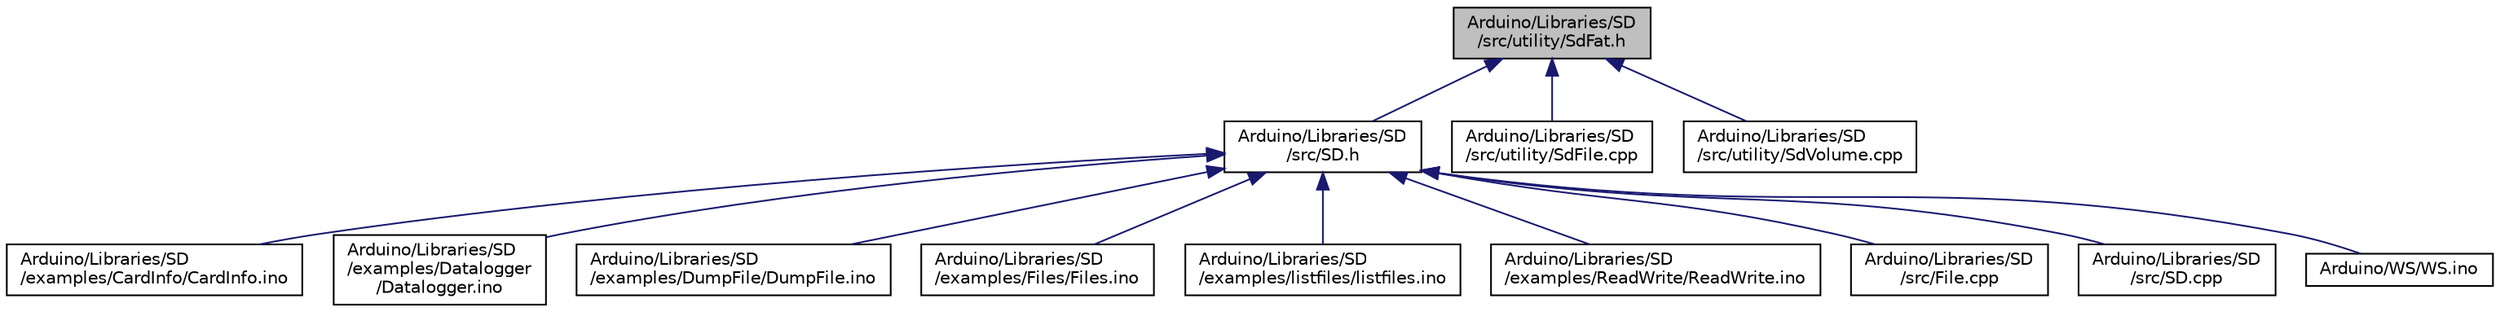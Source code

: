 digraph "Arduino/Libraries/SD/src/utility/SdFat.h"
{
  edge [fontname="Helvetica",fontsize="10",labelfontname="Helvetica",labelfontsize="10"];
  node [fontname="Helvetica",fontsize="10",shape=record];
  Node7 [label="Arduino/Libraries/SD\l/src/utility/SdFat.h",height=0.2,width=0.4,color="black", fillcolor="grey75", style="filled", fontcolor="black"];
  Node7 -> Node8 [dir="back",color="midnightblue",fontsize="10",style="solid",fontname="Helvetica"];
  Node8 [label="Arduino/Libraries/SD\l/src/SD.h",height=0.2,width=0.4,color="black", fillcolor="white", style="filled",URL="$_s_d_8h.html"];
  Node8 -> Node9 [dir="back",color="midnightblue",fontsize="10",style="solid",fontname="Helvetica"];
  Node9 [label="Arduino/Libraries/SD\l/examples/CardInfo/CardInfo.ino",height=0.2,width=0.4,color="black", fillcolor="white", style="filled",URL="$_card_info_8ino.html"];
  Node8 -> Node10 [dir="back",color="midnightblue",fontsize="10",style="solid",fontname="Helvetica"];
  Node10 [label="Arduino/Libraries/SD\l/examples/Datalogger\l/Datalogger.ino",height=0.2,width=0.4,color="black", fillcolor="white", style="filled",URL="$_datalogger_8ino.html"];
  Node8 -> Node11 [dir="back",color="midnightblue",fontsize="10",style="solid",fontname="Helvetica"];
  Node11 [label="Arduino/Libraries/SD\l/examples/DumpFile/DumpFile.ino",height=0.2,width=0.4,color="black", fillcolor="white", style="filled",URL="$_dump_file_8ino.html"];
  Node8 -> Node12 [dir="back",color="midnightblue",fontsize="10",style="solid",fontname="Helvetica"];
  Node12 [label="Arduino/Libraries/SD\l/examples/Files/Files.ino",height=0.2,width=0.4,color="black", fillcolor="white", style="filled",URL="$_files_8ino.html"];
  Node8 -> Node13 [dir="back",color="midnightblue",fontsize="10",style="solid",fontname="Helvetica"];
  Node13 [label="Arduino/Libraries/SD\l/examples/listfiles/listfiles.ino",height=0.2,width=0.4,color="black", fillcolor="white", style="filled",URL="$listfiles_8ino.html"];
  Node8 -> Node14 [dir="back",color="midnightblue",fontsize="10",style="solid",fontname="Helvetica"];
  Node14 [label="Arduino/Libraries/SD\l/examples/ReadWrite/ReadWrite.ino",height=0.2,width=0.4,color="black", fillcolor="white", style="filled",URL="$_read_write_8ino.html"];
  Node8 -> Node15 [dir="back",color="midnightblue",fontsize="10",style="solid",fontname="Helvetica"];
  Node15 [label="Arduino/Libraries/SD\l/src/File.cpp",height=0.2,width=0.4,color="black", fillcolor="white", style="filled",URL="$_file_8cpp.html"];
  Node8 -> Node16 [dir="back",color="midnightblue",fontsize="10",style="solid",fontname="Helvetica"];
  Node16 [label="Arduino/Libraries/SD\l/src/SD.cpp",height=0.2,width=0.4,color="black", fillcolor="white", style="filled",URL="$_s_d_8cpp.html"];
  Node8 -> Node17 [dir="back",color="midnightblue",fontsize="10",style="solid",fontname="Helvetica"];
  Node17 [label="Arduino/WS/WS.ino",height=0.2,width=0.4,color="black", fillcolor="white", style="filled",URL="$_w_s_8ino.html",tooltip="Weather station power by Arduino. "];
  Node7 -> Node18 [dir="back",color="midnightblue",fontsize="10",style="solid",fontname="Helvetica"];
  Node18 [label="Arduino/Libraries/SD\l/src/utility/SdFile.cpp",height=0.2,width=0.4,color="black", fillcolor="white", style="filled",URL="$_sd_file_8cpp.html"];
  Node7 -> Node19 [dir="back",color="midnightblue",fontsize="10",style="solid",fontname="Helvetica"];
  Node19 [label="Arduino/Libraries/SD\l/src/utility/SdVolume.cpp",height=0.2,width=0.4,color="black", fillcolor="white", style="filled",URL="$_sd_volume_8cpp.html"];
}
